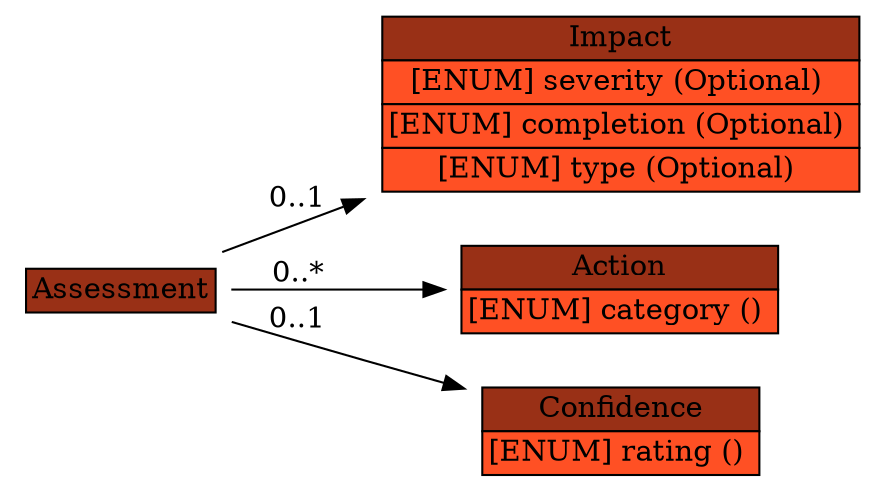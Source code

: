 digraph Assessment {
	graph [bb="0,0,346,228",
		rankdir=LR
	];
	node [label="\N"];
	Assessment	 [height=0.5,
		label=<<table BORDER="0" CELLBORDER="1" CELLSPACING="0"> <tr > <td BGCOLOR="#993016" HREF="/idmef_parser/IDMEF/Assessment.html" TITLE="The Assessment class is used to provide the analyzer&#39;s assessment of an event -- its impact, actions taken in response, and confidence. ">Assessment</td> </tr>" %</table>>,
		pos="43.5,93",
		shape=plaintext,
		width=1.2083];
	Impact	 [height=1.2778,
		label=<<table BORDER="0" CELLBORDER="1" CELLSPACING="0"> <tr > <td BGCOLOR="#993016" HREF="/idmef_parser/IDMEF/Impact.html" TITLE="The Impact class is used to provide the analyzer&#39;s assessment of the impact of the event on the target(s). It is represented in the IDMEF DTD as follows: ">Impact</td> </tr>" %<tr><td BGCOLOR="#FF5024"  HREF="/idmef_parser/IDMEF/Impact.html" TITLE="Section 10.)">[ENUM] severity (Optional) </td></tr>%<tr><td BGCOLOR="#FF5024"  HREF="/idmef_parser/IDMEF/Impact.html" TITLE="Section 10.)">[ENUM] completion (Optional) </td></tr>%<tr><td BGCOLOR="#FF5024"  HREF="/idmef_parser/IDMEF/Impact.html" TITLE="value is &quot;other&quot;.  (See also Section 10.)">[ENUM] type (Optional) </td></tr>%</table>>,
		pos="245.5,182",
		shape=plaintext,
		width=2.7917];
	Assessment -> Impact	 [label="0..1",
		lp="116,136.5",
		pos="e,144.95,137.7 84.973,111.01 99.844,117.63 117.48,125.47 135.5,133.5"];
	Action	 [height=0.69444,
		label=<<table BORDER="0" CELLBORDER="1" CELLSPACING="0"> <tr > <td BGCOLOR="#993016" HREF="/idmef_parser/IDMEF/Action.html" TITLE="The Action class is used to describe any actions taken by the analyzer in response to the event. Is is represented in the IDMEF DTD as follows: ">Action</td> </tr>" %<tr><td BGCOLOR="#FF5024"  HREF="/idmef_parser/IDMEF/Action.html" TITLE="The default value is &quot;other&quot;.  (See also Section 10.)">[ENUM] category () </td></tr>%</table>>,
		pos="245.5,93",
		shape=plaintext,
		width=1.9306];
	Assessment -> Action	 [label="0..*",
		lp="116,100.5",
		pos="e,175.71,93 87.405,93 110.2,93 138.95,93 165.61,93"];
	Confidence	 [height=0.69444,
		label=<<table BORDER="0" CELLBORDER="1" CELLSPACING="0"> <tr > <td BGCOLOR="#993016" HREF="/idmef_parser/IDMEF/Confidence.html" TITLE="The Confidence class is used to represent the analyzer&#39;s best estimate of the validity of its analysis. It is represented in the IDMEF DTD as follows: ">Confidence</td> </tr>" %<tr><td BGCOLOR="#FF5024"  HREF="/idmef_parser/IDMEF/Confidence.html" TITLE="also Section 10.)">[ENUM] rating () </td></tr>%</table>>,
		pos="245.5,25",
		shape=plaintext,
		width=1.7222];
	Assessment -> Confidence	 [label="0..1",
		lp="116,78.5",
		pos="e,183.45,45.756 87.405,78.412 112.57,69.857 144.98,58.837 173.82,49.03"];
}
